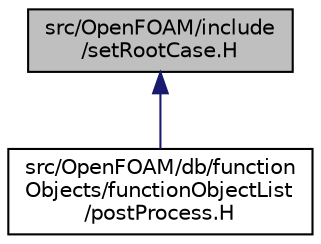 digraph "src/OpenFOAM/include/setRootCase.H"
{
  bgcolor="transparent";
  edge [fontname="Helvetica",fontsize="10",labelfontname="Helvetica",labelfontsize="10"];
  node [fontname="Helvetica",fontsize="10",shape=record];
  Node1 [label="src/OpenFOAM/include\l/setRootCase.H",height=0.2,width=0.4,color="black", fillcolor="grey75", style="filled", fontcolor="black"];
  Node1 -> Node2 [dir="back",color="midnightblue",fontsize="10",style="solid",fontname="Helvetica"];
  Node2 [label="src/OpenFOAM/db/function\lObjects/functionObjectList\l/postProcess.H",height=0.2,width=0.4,color="black",URL="$a08038.html",tooltip="Execute application functionObjects to post-process existing results. "];
}
